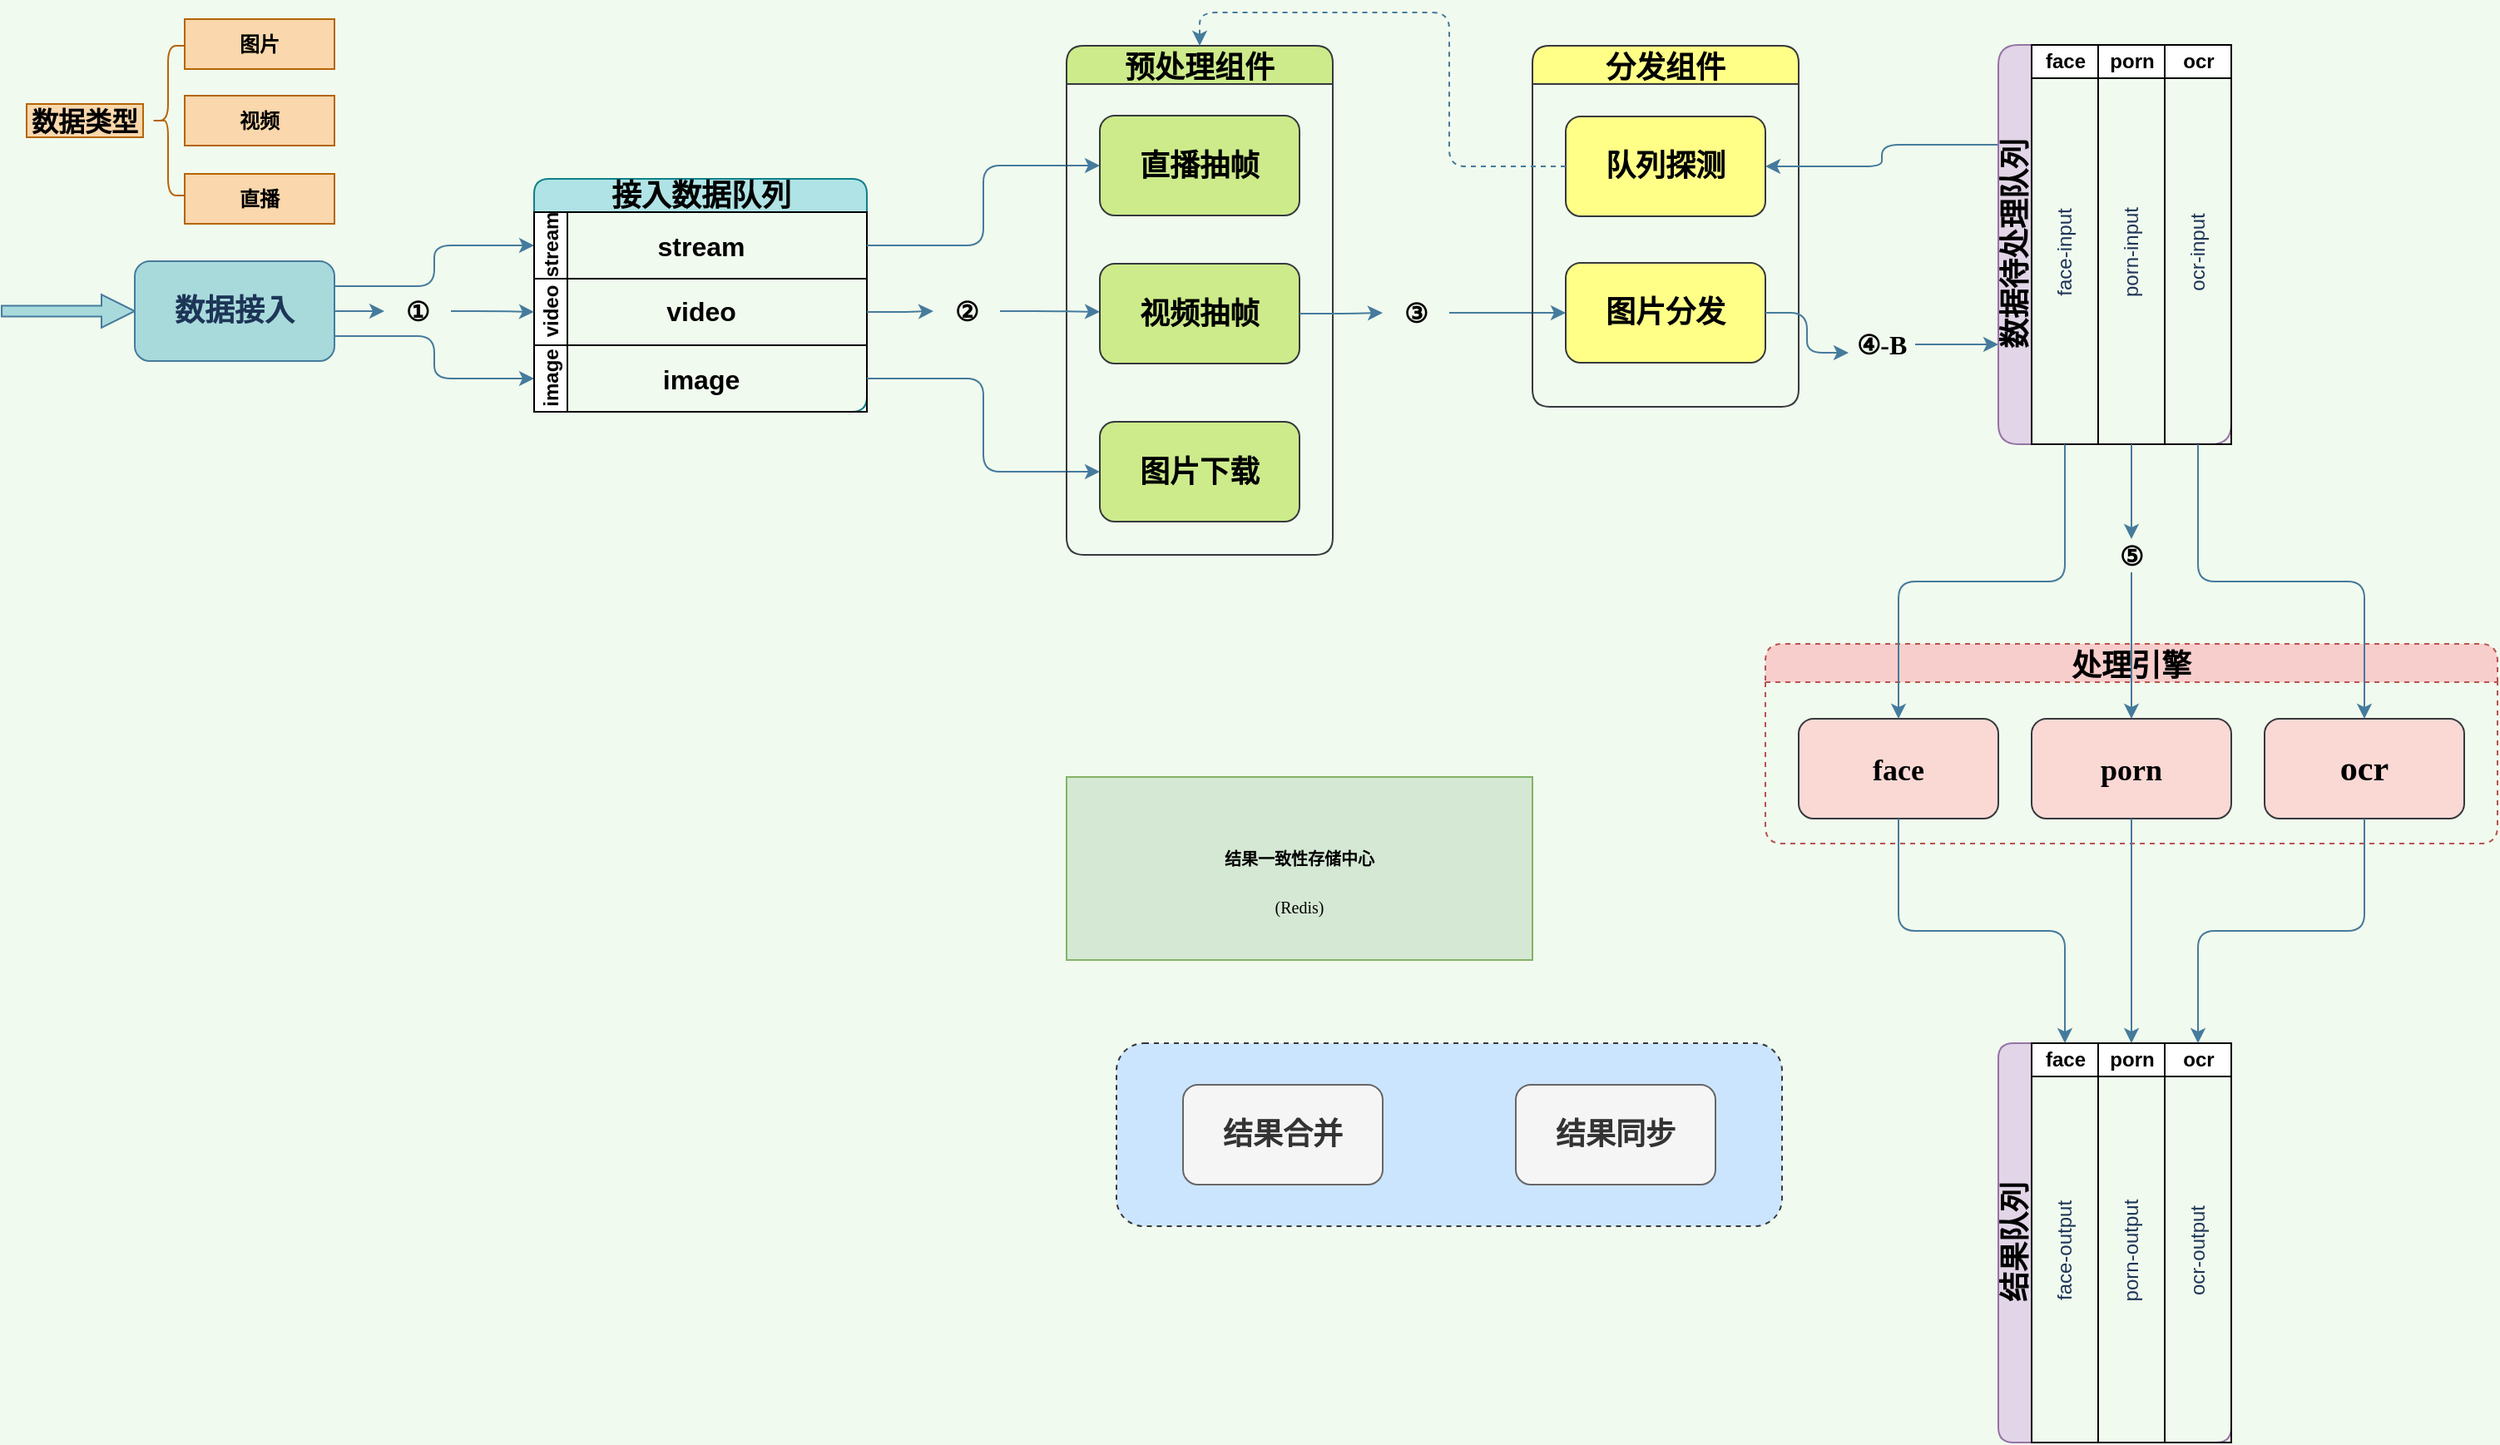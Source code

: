<mxfile version="13.10.4" type="device"><diagram id="h1go9skNZxWVvWuTAxgh" name="Page-1"><mxGraphModel dx="3824" dy="1125" grid="1" gridSize="10" guides="1" tooltips="1" connect="1" arrows="1" fold="1" page="1" pageScale="1" pageWidth="827" pageHeight="1169" background="#F1FAEE" math="0" shadow="0"><root><mxCell id="0"/><mxCell id="1" parent="0"/><mxCell id="aP0xkrd6JBsTT6EtkUmq-55" value="" style="rounded=1;whiteSpace=wrap;html=1;strokeColor=#36393d;strokeWidth=1;fillColor=#cce5ff;dashed=1;" parent="1" vertex="1"><mxGeometry x="-970" y="720" width="400" height="110" as="geometry"/></mxCell><mxCell id="0IOBR0UWIJ8B12urthg3-5" value="" style="html=1;shadow=0;dashed=0;align=center;verticalAlign=middle;shape=mxgraph.arrows2.arrow;dy=0.67;dx=20;notch=0;rounded=0;sketch=0;strokeColor=#457B9D;fillColor=#A8DADC;fontColor=#1D3557;" parent="1" vertex="1"><mxGeometry x="-1640" y="270" width="80" height="20" as="geometry"/></mxCell><mxCell id="JoDoQnj6M1mZgMJEA4F1-12" style="edgeStyle=orthogonalEdgeStyle;rounded=1;orthogonalLoop=1;jettySize=auto;html=1;exitX=1;exitY=0.25;exitDx=0;exitDy=0;strokeColor=#457B9D;" parent="1" source="0IOBR0UWIJ8B12urthg3-6" target="JoDoQnj6M1mZgMJEA4F1-6" edge="1"><mxGeometry relative="1" as="geometry"/></mxCell><mxCell id="JoDoQnj6M1mZgMJEA4F1-14" style="edgeStyle=orthogonalEdgeStyle;rounded=1;orthogonalLoop=1;jettySize=auto;html=1;exitX=1;exitY=0.75;exitDx=0;exitDy=0;entryX=0;entryY=0.5;entryDx=0;entryDy=0;strokeColor=#457B9D;" parent="1" source="0IOBR0UWIJ8B12urthg3-6" target="JoDoQnj6M1mZgMJEA4F1-8" edge="1"><mxGeometry relative="1" as="geometry"/></mxCell><mxCell id="JoDoQnj6M1mZgMJEA4F1-22" style="edgeStyle=orthogonalEdgeStyle;rounded=1;orthogonalLoop=1;jettySize=auto;html=1;exitX=1;exitY=0.5;exitDx=0;exitDy=0;entryX=0;entryY=0.5;entryDx=0;entryDy=0;strokeColor=#457B9D;fontFamily=Verdana;fontSize=16;" parent="1" source="0IOBR0UWIJ8B12urthg3-6" target="JoDoQnj6M1mZgMJEA4F1-21" edge="1"><mxGeometry relative="1" as="geometry"/></mxCell><mxCell id="0IOBR0UWIJ8B12urthg3-6" value="&lt;h4&gt;&lt;font style=&quot;font-size: 18px&quot; face=&quot;Verdana&quot;&gt;数据接入&lt;/font&gt;&lt;/h4&gt;" style="rounded=1;whiteSpace=wrap;html=1;sketch=0;strokeColor=#457B9D;fillColor=#A8DADC;fontColor=#1D3557;" parent="1" vertex="1"><mxGeometry x="-1560" y="250" width="120" height="60" as="geometry"/></mxCell><mxCell id="0IOBR0UWIJ8B12urthg3-7" value="" style="shape=curlyBracket;whiteSpace=wrap;html=1;rounded=1;sketch=0;strokeColor=#b46504;fillColor=#fad7ac;size=0.5;" parent="1" vertex="1"><mxGeometry x="-1550" y="120.5" width="20" height="90" as="geometry"/></mxCell><mxCell id="0IOBR0UWIJ8B12urthg3-13" value="&lt;h4&gt;图片&lt;/h4&gt;" style="rounded=0;whiteSpace=wrap;html=1;sketch=0;strokeColor=#b46504;fillColor=#fad7ac;" parent="1" vertex="1"><mxGeometry x="-1530" y="104.5" width="90" height="30" as="geometry"/></mxCell><mxCell id="0IOBR0UWIJ8B12urthg3-14" value="&lt;h4&gt;视频&lt;/h4&gt;" style="rounded=0;whiteSpace=wrap;html=1;sketch=0;strokeColor=#b46504;fillColor=#fad7ac;" parent="1" vertex="1"><mxGeometry x="-1530" y="150.5" width="90" height="30" as="geometry"/></mxCell><mxCell id="0IOBR0UWIJ8B12urthg3-15" value="&lt;h4&gt;直播&lt;/h4&gt;" style="rounded=0;whiteSpace=wrap;html=1;sketch=0;strokeColor=#b46504;fillColor=#fad7ac;" parent="1" vertex="1"><mxGeometry x="-1530" y="197.5" width="90" height="30" as="geometry"/></mxCell><mxCell id="0IOBR0UWIJ8B12urthg3-18" value="&lt;h3&gt;&lt;font style=&quot;font-size: 16px&quot;&gt;数据类型&lt;/font&gt;&lt;/h3&gt;" style="text;html=1;strokeColor=#b46504;fillColor=#fad7ac;align=center;verticalAlign=middle;whiteSpace=wrap;rounded=0;sketch=0;" parent="1" vertex="1"><mxGeometry x="-1625" y="155.5" width="70" height="20" as="geometry"/></mxCell><mxCell id="JoDoQnj6M1mZgMJEA4F1-33" style="edgeStyle=orthogonalEdgeStyle;rounded=1;orthogonalLoop=1;jettySize=auto;html=1;exitX=1;exitY=0.5;exitDx=0;exitDy=0;entryX=0;entryY=0.5;entryDx=0;entryDy=0;strokeColor=#457B9D;fontFamily=Verdana;fontSize=18;" parent="1" source="JoDoQnj6M1mZgMJEA4F1-34" target="0IOBR0UWIJ8B12urthg3-27" edge="1"><mxGeometry relative="1" as="geometry"/></mxCell><mxCell id="0IOBR0UWIJ8B12urthg3-19" value="&lt;h3 style=&quot;font-size: 18px&quot;&gt;视频抽帧&lt;/h3&gt;" style="rounded=1;whiteSpace=wrap;html=1;sketch=0;strokeColor=#36393d;fillColor=#cdeb8b;" parent="1" vertex="1"><mxGeometry x="-980" y="251.5" width="120" height="60" as="geometry"/></mxCell><mxCell id="0IOBR0UWIJ8B12urthg3-21" value="&lt;h3 style=&quot;font-size: 18px&quot;&gt;直播抽帧&lt;/h3&gt;" style="rounded=1;whiteSpace=wrap;html=1;sketch=0;strokeColor=#36393d;fillColor=#cdeb8b;" parent="1" vertex="1"><mxGeometry x="-980" y="162.5" width="120" height="60" as="geometry"/></mxCell><mxCell id="0IOBR0UWIJ8B12urthg3-22" value="&lt;h3 style=&quot;font-size: 18px&quot;&gt;图片下载&lt;/h3&gt;" style="rounded=1;whiteSpace=wrap;html=1;sketch=0;strokeColor=#36393d;fillColor=#cdeb8b;" parent="1" vertex="1"><mxGeometry x="-980" y="346.5" width="120" height="60" as="geometry"/></mxCell><mxCell id="JoDoQnj6M1mZgMJEA4F1-43" style="edgeStyle=orthogonalEdgeStyle;rounded=1;orthogonalLoop=1;jettySize=auto;html=1;exitX=1;exitY=0.5;exitDx=0;exitDy=0;entryX=0;entryY=0.75;entryDx=0;entryDy=0;strokeColor=#457B9D;fontFamily=Verdana;fontSize=18;" parent="1" source="JoDoQnj6M1mZgMJEA4F1-53" target="JoDoQnj6M1mZgMJEA4F1-36" edge="1"><mxGeometry relative="1" as="geometry"/></mxCell><mxCell id="0IOBR0UWIJ8B12urthg3-27" value="&lt;h3 style=&quot;font-size: 18px&quot;&gt;图片分发&lt;/h3&gt;" style="rounded=1;whiteSpace=wrap;html=1;sketch=0;strokeColor=#36393d;fillColor=#ffff88;" parent="1" vertex="1"><mxGeometry x="-700" y="251" width="120" height="60" as="geometry"/></mxCell><mxCell id="0IOBR0UWIJ8B12urthg3-47" value="处理引擎" style="swimlane;rounded=1;shadow=0;glass=0;dashed=1;sketch=0;strokeColor=#b85450;fillColor=#f8cecc;fontSize=18;fontFamily=Verdana;" parent="1" vertex="1"><mxGeometry x="-580" y="480" width="440" height="120" as="geometry"><mxRectangle x="-960" y="490" width="100" height="30" as="alternateBounds"/></mxGeometry></mxCell><mxCell id="0IOBR0UWIJ8B12urthg3-48" value="&lt;h3&gt;&lt;font style=&quot;font-size: 18px&quot;&gt;face&lt;/font&gt;&lt;/h3&gt;" style="rounded=1;whiteSpace=wrap;html=1;shadow=0;glass=0;sketch=0;fillColor=#fad9d5;fontFamily=Verdana;fontSize=18;strokeColor=#36393D;" parent="0IOBR0UWIJ8B12urthg3-47" vertex="1"><mxGeometry x="20" y="45" width="120" height="60" as="geometry"/></mxCell><mxCell id="0IOBR0UWIJ8B12urthg3-49" value="&lt;h3&gt;&lt;font style=&quot;font-size: 18px&quot;&gt;porn&lt;/font&gt;&lt;/h3&gt;" style="rounded=1;whiteSpace=wrap;html=1;shadow=0;glass=0;sketch=0;fillColor=#fad9d5;fontFamily=Verdana;fontSize=18;strokeColor=#36393D;" parent="0IOBR0UWIJ8B12urthg3-47" vertex="1"><mxGeometry x="160" y="45" width="120" height="60" as="geometry"/></mxCell><mxCell id="0IOBR0UWIJ8B12urthg3-50" value="&lt;h3&gt;ocr&lt;/h3&gt;" style="rounded=1;whiteSpace=wrap;html=1;shadow=0;glass=0;sketch=0;fillColor=#fad9d5;fontFamily=Verdana;fontSize=18;strokeColor=#36393D;" parent="0IOBR0UWIJ8B12urthg3-47" vertex="1"><mxGeometry x="300" y="45" width="120" height="60" as="geometry"/></mxCell><mxCell id="aP0xkrd6JBsTT6EtkUmq-35" value="&lt;h3&gt;&lt;font face=&quot;Verdana&quot; size=&quot;1&quot;&gt;结果一致性存储中心&lt;/font&gt;&lt;/h3&gt;&lt;div&gt;&lt;font face=&quot;Verdana&quot; size=&quot;1&quot;&gt;(Redis)&lt;/font&gt;&lt;/div&gt;" style="rounded=0;whiteSpace=wrap;html=1;strokeColor=#82b366;strokeWidth=1;fillColor=#d5e8d4;" parent="1" vertex="1"><mxGeometry x="-1000" y="560" width="280" height="110" as="geometry"/></mxCell><mxCell id="aP0xkrd6JBsTT6EtkUmq-43" value="&lt;h3 style=&quot;font-size: 18px&quot;&gt;&lt;font face=&quot;Verdana&quot;&gt;结果同步&lt;/font&gt;&lt;/h3&gt;" style="rounded=1;whiteSpace=wrap;html=1;strokeColor=#666666;strokeWidth=1;fillColor=#f5f5f5;fontColor=#333333;" parent="1" vertex="1"><mxGeometry x="-730" y="745" width="120" height="60" as="geometry"/></mxCell><mxCell id="aP0xkrd6JBsTT6EtkUmq-51" value="&lt;h3 style=&quot;font-size: 18px&quot;&gt;&lt;font face=&quot;Verdana&quot;&gt;结果合并&lt;/font&gt;&lt;/h3&gt;" style="rounded=1;whiteSpace=wrap;html=1;strokeColor=#666666;strokeWidth=1;fillColor=#f5f5f5;fontColor=#333333;" parent="1" vertex="1"><mxGeometry x="-930" y="745" width="120" height="60" as="geometry"/></mxCell><mxCell id="JoDoQnj6M1mZgMJEA4F1-5" value="&lt;h3&gt;&lt;font style=&quot;font-size: 18px&quot; face=&quot;Verdana&quot;&gt;接入数据队列&lt;/font&gt;&lt;/h3&gt;" style="swimlane;html=1;childLayout=stackLayout;resizeParent=1;resizeParentMax=0;horizontal=1;startSize=20;horizontalStack=0;fillColor=#b0e3e6;strokeColor=#0e8088;rounded=1;" parent="1" vertex="1"><mxGeometry x="-1320" y="200.5" width="200" height="140" as="geometry"/></mxCell><mxCell id="JoDoQnj6M1mZgMJEA4F1-6" value="stream" style="swimlane;html=1;startSize=20;horizontal=0;" parent="JoDoQnj6M1mZgMJEA4F1-5" vertex="1"><mxGeometry y="20" width="200" height="40" as="geometry"/></mxCell><mxCell id="JoDoQnj6M1mZgMJEA4F1-9" value="&lt;font style=&quot;font-size: 16px&quot;&gt;&lt;b&gt;stream&lt;/b&gt;&lt;/font&gt;" style="text;html=1;align=center;verticalAlign=middle;resizable=0;points=[];autosize=1;" parent="JoDoQnj6M1mZgMJEA4F1-6" vertex="1"><mxGeometry x="65" y="10" width="70" height="20" as="geometry"/></mxCell><mxCell id="JoDoQnj6M1mZgMJEA4F1-7" value="video" style="swimlane;html=1;startSize=20;horizontal=0;" parent="JoDoQnj6M1mZgMJEA4F1-5" vertex="1"><mxGeometry y="60" width="200" height="40" as="geometry"/></mxCell><mxCell id="JoDoQnj6M1mZgMJEA4F1-10" value="&lt;font style=&quot;font-size: 16px&quot;&gt;&lt;b&gt;video&lt;/b&gt;&lt;/font&gt;" style="text;html=1;align=center;verticalAlign=middle;resizable=0;points=[];autosize=1;" parent="JoDoQnj6M1mZgMJEA4F1-7" vertex="1"><mxGeometry x="70" y="9.5" width="60" height="20" as="geometry"/></mxCell><mxCell id="JoDoQnj6M1mZgMJEA4F1-8" value="image" style="swimlane;html=1;startSize=20;horizontal=0;" parent="JoDoQnj6M1mZgMJEA4F1-5" vertex="1"><mxGeometry y="100" width="200" height="40" as="geometry"/></mxCell><mxCell id="JoDoQnj6M1mZgMJEA4F1-11" value="&lt;font style=&quot;font-size: 16px&quot;&gt;&lt;b&gt;image&lt;/b&gt;&lt;/font&gt;" style="text;html=1;align=center;verticalAlign=middle;resizable=0;points=[];autosize=1;" parent="JoDoQnj6M1mZgMJEA4F1-8" vertex="1"><mxGeometry x="70" y="10" width="60" height="20" as="geometry"/></mxCell><mxCell id="JoDoQnj6M1mZgMJEA4F1-15" style="edgeStyle=orthogonalEdgeStyle;rounded=1;orthogonalLoop=1;jettySize=auto;html=1;exitX=1;exitY=0.5;exitDx=0;exitDy=0;entryX=0;entryY=0.5;entryDx=0;entryDy=0;strokeColor=#457B9D;" parent="1" source="JoDoQnj6M1mZgMJEA4F1-6" target="0IOBR0UWIJ8B12urthg3-21" edge="1"><mxGeometry relative="1" as="geometry"/></mxCell><mxCell id="JoDoQnj6M1mZgMJEA4F1-17" style="edgeStyle=orthogonalEdgeStyle;rounded=1;orthogonalLoop=1;jettySize=auto;html=1;exitX=1;exitY=0.5;exitDx=0;exitDy=0;entryX=0;entryY=0.5;entryDx=0;entryDy=0;strokeColor=#457B9D;" parent="1" source="JoDoQnj6M1mZgMJEA4F1-8" target="0IOBR0UWIJ8B12urthg3-22" edge="1"><mxGeometry relative="1" as="geometry"/></mxCell><mxCell id="JoDoQnj6M1mZgMJEA4F1-18" value="预处理组件" style="swimlane;rounded=1;fontSize=18;fontFamily=Verdana;fillColor=#cdeb8b;strokeColor=#36393d;" parent="1" vertex="1"><mxGeometry x="-1000" y="120.5" width="160" height="306" as="geometry"/></mxCell><mxCell id="JoDoQnj6M1mZgMJEA4F1-23" style="edgeStyle=orthogonalEdgeStyle;rounded=1;orthogonalLoop=1;jettySize=auto;html=1;exitX=1;exitY=0.5;exitDx=0;exitDy=0;entryX=0;entryY=0.5;entryDx=0;entryDy=0;strokeColor=#457B9D;fontFamily=Verdana;fontSize=16;" parent="1" source="JoDoQnj6M1mZgMJEA4F1-21" target="JoDoQnj6M1mZgMJEA4F1-7" edge="1"><mxGeometry relative="1" as="geometry"/></mxCell><mxCell id="JoDoQnj6M1mZgMJEA4F1-21" value="①" style="text;html=1;strokeColor=none;fillColor=none;align=center;verticalAlign=middle;whiteSpace=wrap;rounded=0;fontFamily=Verdana;fontSize=16;fontStyle=1" parent="1" vertex="1"><mxGeometry x="-1410" y="270" width="40" height="20" as="geometry"/></mxCell><mxCell id="JoDoQnj6M1mZgMJEA4F1-29" style="edgeStyle=orthogonalEdgeStyle;rounded=1;orthogonalLoop=1;jettySize=auto;html=1;exitX=1;exitY=0.5;exitDx=0;exitDy=0;strokeColor=#457B9D;fontFamily=Verdana;fontSize=16;" parent="1" source="JoDoQnj6M1mZgMJEA4F1-24" edge="1"><mxGeometry relative="1" as="geometry"><mxPoint x="-980" y="280.412" as="targetPoint"/></mxGeometry></mxCell><mxCell id="JoDoQnj6M1mZgMJEA4F1-24" value="②" style="text;html=1;strokeColor=none;fillColor=none;align=center;verticalAlign=middle;whiteSpace=wrap;rounded=0;fontFamily=Verdana;fontSize=16;fontStyle=1" parent="1" vertex="1"><mxGeometry x="-1080" y="270" width="40" height="20" as="geometry"/></mxCell><mxCell id="JoDoQnj6M1mZgMJEA4F1-25" style="edgeStyle=orthogonalEdgeStyle;rounded=1;orthogonalLoop=1;jettySize=auto;html=1;exitX=1;exitY=0.5;exitDx=0;exitDy=0;entryX=0;entryY=0.5;entryDx=0;entryDy=0;strokeColor=#457B9D;" parent="1" source="JoDoQnj6M1mZgMJEA4F1-7" target="JoDoQnj6M1mZgMJEA4F1-24" edge="1"><mxGeometry relative="1" as="geometry"><mxPoint x="-1120" y="280.5" as="sourcePoint"/><mxPoint x="-1040" y="280" as="targetPoint"/></mxGeometry></mxCell><mxCell id="JoDoQnj6M1mZgMJEA4F1-32" value="分发组件" style="swimlane;rounded=1;fontFamily=Verdana;fontSize=18;fillColor=#ffff88;strokeColor=#36393d;startSize=23;" parent="1" vertex="1"><mxGeometry x="-720" y="120.5" width="160" height="217" as="geometry"/></mxCell><mxCell id="JoDoQnj6M1mZgMJEA4F1-31" value="&lt;h3&gt;&lt;font style=&quot;font-size: 18px&quot;&gt;队列探测&lt;/font&gt;&lt;/h3&gt;" style="rounded=1;whiteSpace=wrap;html=1;fontFamily=Verdana;fontSize=16;fillColor=#ffff88;strokeColor=#36393d;" parent="JoDoQnj6M1mZgMJEA4F1-32" vertex="1"><mxGeometry x="20" y="42.5" width="120" height="60" as="geometry"/></mxCell><mxCell id="JoDoQnj6M1mZgMJEA4F1-34" value="&lt;font style=&quot;font-size: 16px&quot;&gt;&lt;b&gt;③&lt;/b&gt;&lt;/font&gt;" style="text;html=1;strokeColor=none;fillColor=none;align=center;verticalAlign=middle;whiteSpace=wrap;rounded=0;fontFamily=Verdana;fontSize=18;" parent="1" vertex="1"><mxGeometry x="-810" y="271" width="40" height="20" as="geometry"/></mxCell><mxCell id="JoDoQnj6M1mZgMJEA4F1-35" style="edgeStyle=orthogonalEdgeStyle;rounded=1;orthogonalLoop=1;jettySize=auto;html=1;exitX=1;exitY=0.5;exitDx=0;exitDy=0;entryX=0;entryY=0.5;entryDx=0;entryDy=0;strokeColor=#457B9D;fontFamily=Verdana;fontSize=18;" parent="1" source="0IOBR0UWIJ8B12urthg3-19" target="JoDoQnj6M1mZgMJEA4F1-34" edge="1"><mxGeometry relative="1" as="geometry"><mxPoint x="-860" y="281.5" as="sourcePoint"/><mxPoint x="-700" y="281" as="targetPoint"/></mxGeometry></mxCell><mxCell id="JoDoQnj6M1mZgMJEA4F1-44" style="edgeStyle=orthogonalEdgeStyle;rounded=1;orthogonalLoop=1;jettySize=auto;html=1;exitX=0;exitY=0.25;exitDx=0;exitDy=0;entryX=1;entryY=0.5;entryDx=0;entryDy=0;strokeColor=#457B9D;fontFamily=Verdana;fontSize=18;" parent="1" source="JoDoQnj6M1mZgMJEA4F1-36" target="JoDoQnj6M1mZgMJEA4F1-31" edge="1"><mxGeometry relative="1" as="geometry"/></mxCell><mxCell id="JoDoQnj6M1mZgMJEA4F1-36" value="&lt;h3&gt;&lt;font style=&quot;font-size: 18px&quot; face=&quot;Verdana&quot;&gt;数据待处理队列&lt;/font&gt;&lt;/h3&gt;" style="swimlane;html=1;childLayout=stackLayout;resizeParent=1;resizeParentMax=0;startSize=20;horizontal=0;horizontalStack=1;fillColor=#e1d5e7;strokeColor=#9673a6;rounded=1;arcSize=20;" parent="1" vertex="1"><mxGeometry x="-440" y="120" width="140" height="240" as="geometry"/></mxCell><mxCell id="JoDoQnj6M1mZgMJEA4F1-37" value="face" style="swimlane;html=1;startSize=20;" parent="JoDoQnj6M1mZgMJEA4F1-36" vertex="1"><mxGeometry x="20" width="40" height="240" as="geometry"/></mxCell><mxCell id="JoDoQnj6M1mZgMJEA4F1-38" value="face-input" style="text;html=1;align=center;verticalAlign=middle;resizable=0;points=[];autosize=1;fontColor=#1D3557;horizontal=0;" parent="JoDoQnj6M1mZgMJEA4F1-37" vertex="1"><mxGeometry x="5" y="95" width="30" height="60" as="geometry"/></mxCell><mxCell id="JoDoQnj6M1mZgMJEA4F1-39" value="porn" style="swimlane;html=1;startSize=20;" parent="JoDoQnj6M1mZgMJEA4F1-36" vertex="1"><mxGeometry x="60" width="40" height="240" as="geometry"/></mxCell><mxCell id="JoDoQnj6M1mZgMJEA4F1-40" value="porn-input" style="text;html=1;align=center;verticalAlign=middle;resizable=0;points=[];autosize=1;fontColor=#1D3557;horizontal=0;" parent="JoDoQnj6M1mZgMJEA4F1-39" vertex="1"><mxGeometry x="5" y="95" width="30" height="60" as="geometry"/></mxCell><mxCell id="JoDoQnj6M1mZgMJEA4F1-41" value="ocr" style="swimlane;html=1;startSize=20;" parent="JoDoQnj6M1mZgMJEA4F1-36" vertex="1"><mxGeometry x="100" width="40" height="240" as="geometry"/></mxCell><mxCell id="JoDoQnj6M1mZgMJEA4F1-42" value="ocr-input" style="text;html=1;align=center;verticalAlign=middle;resizable=0;points=[];autosize=1;fontColor=#1D3557;horizontal=0;" parent="JoDoQnj6M1mZgMJEA4F1-41" vertex="1"><mxGeometry x="5" y="100" width="30" height="50" as="geometry"/></mxCell><mxCell id="JoDoQnj6M1mZgMJEA4F1-45" style="edgeStyle=orthogonalEdgeStyle;rounded=1;orthogonalLoop=1;jettySize=auto;html=1;entryX=0.5;entryY=0;entryDx=0;entryDy=0;strokeColor=#457B9D;fontFamily=Verdana;fontSize=18;dashed=1;" parent="1" source="JoDoQnj6M1mZgMJEA4F1-31" target="JoDoQnj6M1mZgMJEA4F1-18" edge="1"><mxGeometry relative="1" as="geometry"/></mxCell><mxCell id="aP0xkrd6JBsTT6EtkUmq-20" value="&lt;h3&gt;&lt;font style=&quot;font-size: 18px&quot; face=&quot;Verdana&quot;&gt;结果队列&lt;/font&gt;&lt;/h3&gt;" style="swimlane;html=1;childLayout=stackLayout;resizeParent=1;resizeParentMax=0;startSize=20;horizontal=0;horizontalStack=1;fillColor=#e1d5e7;strokeColor=#9673a6;rounded=1;" parent="1" vertex="1"><mxGeometry x="-440" y="720" width="140" height="240" as="geometry"/></mxCell><mxCell id="aP0xkrd6JBsTT6EtkUmq-21" value="face" style="swimlane;html=1;startSize=20;" parent="aP0xkrd6JBsTT6EtkUmq-20" vertex="1"><mxGeometry x="20" width="40" height="240" as="geometry"/></mxCell><mxCell id="aP0xkrd6JBsTT6EtkUmq-24" value="face-output" style="text;html=1;align=center;verticalAlign=middle;resizable=0;points=[];autosize=1;fontColor=#1D3557;horizontal=0;" parent="aP0xkrd6JBsTT6EtkUmq-21" vertex="1"><mxGeometry x="5" y="90" width="30" height="70" as="geometry"/></mxCell><mxCell id="aP0xkrd6JBsTT6EtkUmq-22" value="porn" style="swimlane;html=1;startSize=20;" parent="aP0xkrd6JBsTT6EtkUmq-20" vertex="1"><mxGeometry x="60" width="40" height="240" as="geometry"/></mxCell><mxCell id="aP0xkrd6JBsTT6EtkUmq-25" value="porn-output" style="text;html=1;align=center;verticalAlign=middle;resizable=0;points=[];autosize=1;fontColor=#1D3557;horizontal=0;" parent="aP0xkrd6JBsTT6EtkUmq-22" vertex="1"><mxGeometry x="5" y="90" width="30" height="70" as="geometry"/></mxCell><mxCell id="aP0xkrd6JBsTT6EtkUmq-23" value="ocr" style="swimlane;html=1;startSize=20;" parent="aP0xkrd6JBsTT6EtkUmq-20" vertex="1"><mxGeometry x="100" width="40" height="240" as="geometry"/></mxCell><mxCell id="aP0xkrd6JBsTT6EtkUmq-26" value="ocr-output" style="text;html=1;align=center;verticalAlign=middle;resizable=0;points=[];autosize=1;fontColor=#1D3557;horizontal=0;" parent="aP0xkrd6JBsTT6EtkUmq-23" vertex="1"><mxGeometry x="5" y="95" width="30" height="60" as="geometry"/></mxCell><mxCell id="JoDoQnj6M1mZgMJEA4F1-46" style="edgeStyle=orthogonalEdgeStyle;rounded=1;orthogonalLoop=1;jettySize=auto;html=1;exitX=0.5;exitY=1;exitDx=0;exitDy=0;entryX=0.5;entryY=0;entryDx=0;entryDy=0;strokeColor=#457B9D;fontFamily=Verdana;fontSize=18;" parent="1" source="JoDoQnj6M1mZgMJEA4F1-55" target="0IOBR0UWIJ8B12urthg3-49" edge="1"><mxGeometry relative="1" as="geometry"/></mxCell><mxCell id="JoDoQnj6M1mZgMJEA4F1-47" style="edgeStyle=orthogonalEdgeStyle;rounded=1;orthogonalLoop=1;jettySize=auto;html=1;exitX=0.5;exitY=1;exitDx=0;exitDy=0;entryX=0.5;entryY=0;entryDx=0;entryDy=0;strokeColor=#457B9D;fontFamily=Verdana;fontSize=18;" parent="1" source="JoDoQnj6M1mZgMJEA4F1-37" target="0IOBR0UWIJ8B12urthg3-48" edge="1"><mxGeometry relative="1" as="geometry"/></mxCell><mxCell id="JoDoQnj6M1mZgMJEA4F1-48" style="edgeStyle=orthogonalEdgeStyle;rounded=1;orthogonalLoop=1;jettySize=auto;html=1;exitX=0.5;exitY=1;exitDx=0;exitDy=0;entryX=0.5;entryY=0;entryDx=0;entryDy=0;strokeColor=#457B9D;fontFamily=Verdana;fontSize=18;" parent="1" source="JoDoQnj6M1mZgMJEA4F1-41" target="0IOBR0UWIJ8B12urthg3-50" edge="1"><mxGeometry relative="1" as="geometry"/></mxCell><mxCell id="JoDoQnj6M1mZgMJEA4F1-49" style="edgeStyle=orthogonalEdgeStyle;rounded=1;orthogonalLoop=1;jettySize=auto;html=1;exitX=0.5;exitY=1;exitDx=0;exitDy=0;entryX=0.5;entryY=0;entryDx=0;entryDy=0;strokeColor=#457B9D;fontFamily=Verdana;fontSize=18;" parent="1" source="0IOBR0UWIJ8B12urthg3-48" target="aP0xkrd6JBsTT6EtkUmq-21" edge="1"><mxGeometry relative="1" as="geometry"/></mxCell><mxCell id="JoDoQnj6M1mZgMJEA4F1-50" style="edgeStyle=orthogonalEdgeStyle;rounded=1;orthogonalLoop=1;jettySize=auto;html=1;exitX=0.5;exitY=1;exitDx=0;exitDy=0;entryX=0.5;entryY=0;entryDx=0;entryDy=0;strokeColor=#457B9D;fontFamily=Verdana;fontSize=18;" parent="1" source="0IOBR0UWIJ8B12urthg3-49" target="aP0xkrd6JBsTT6EtkUmq-22" edge="1"><mxGeometry relative="1" as="geometry"/></mxCell><mxCell id="JoDoQnj6M1mZgMJEA4F1-52" style="edgeStyle=orthogonalEdgeStyle;rounded=1;orthogonalLoop=1;jettySize=auto;html=1;exitX=0.5;exitY=1;exitDx=0;exitDy=0;entryX=0.5;entryY=0;entryDx=0;entryDy=0;strokeColor=#457B9D;fontFamily=Verdana;fontSize=18;" parent="1" source="0IOBR0UWIJ8B12urthg3-50" target="aP0xkrd6JBsTT6EtkUmq-23" edge="1"><mxGeometry relative="1" as="geometry"/></mxCell><mxCell id="JoDoQnj6M1mZgMJEA4F1-53" value="&lt;font style=&quot;font-size: 16px&quot;&gt;&lt;b&gt;④-B&lt;/b&gt;&lt;/font&gt;" style="text;html=1;strokeColor=none;fillColor=none;align=center;verticalAlign=middle;whiteSpace=wrap;rounded=0;fontFamily=Verdana;fontSize=18;" parent="1" vertex="1"><mxGeometry x="-530" y="290" width="40" height="20" as="geometry"/></mxCell><mxCell id="JoDoQnj6M1mZgMJEA4F1-54" style="edgeStyle=orthogonalEdgeStyle;rounded=1;orthogonalLoop=1;jettySize=auto;html=1;exitX=1;exitY=0.5;exitDx=0;exitDy=0;entryX=0;entryY=0.75;entryDx=0;entryDy=0;strokeColor=#457B9D;fontFamily=Verdana;fontSize=18;" parent="1" source="0IOBR0UWIJ8B12urthg3-27" target="JoDoQnj6M1mZgMJEA4F1-53" edge="1"><mxGeometry relative="1" as="geometry"><mxPoint x="-580" y="281" as="sourcePoint"/><mxPoint x="-440" y="300" as="targetPoint"/></mxGeometry></mxCell><mxCell id="JoDoQnj6M1mZgMJEA4F1-55" value="⑤" style="text;html=1;strokeColor=none;fillColor=none;align=center;verticalAlign=middle;whiteSpace=wrap;rounded=0;fontFamily=Verdana;fontSize=16;fontStyle=1" parent="1" vertex="1"><mxGeometry x="-380" y="417" width="40" height="20" as="geometry"/></mxCell><mxCell id="JoDoQnj6M1mZgMJEA4F1-56" style="edgeStyle=orthogonalEdgeStyle;rounded=1;orthogonalLoop=1;jettySize=auto;html=1;exitX=0.5;exitY=1;exitDx=0;exitDy=0;entryX=0.5;entryY=0;entryDx=0;entryDy=0;strokeColor=#457B9D;fontFamily=Verdana;fontSize=18;" parent="1" source="JoDoQnj6M1mZgMJEA4F1-39" target="JoDoQnj6M1mZgMJEA4F1-55" edge="1"><mxGeometry relative="1" as="geometry"><mxPoint x="-360" y="360" as="sourcePoint"/><mxPoint x="-360" y="525" as="targetPoint"/></mxGeometry></mxCell></root></mxGraphModel></diagram></mxfile>